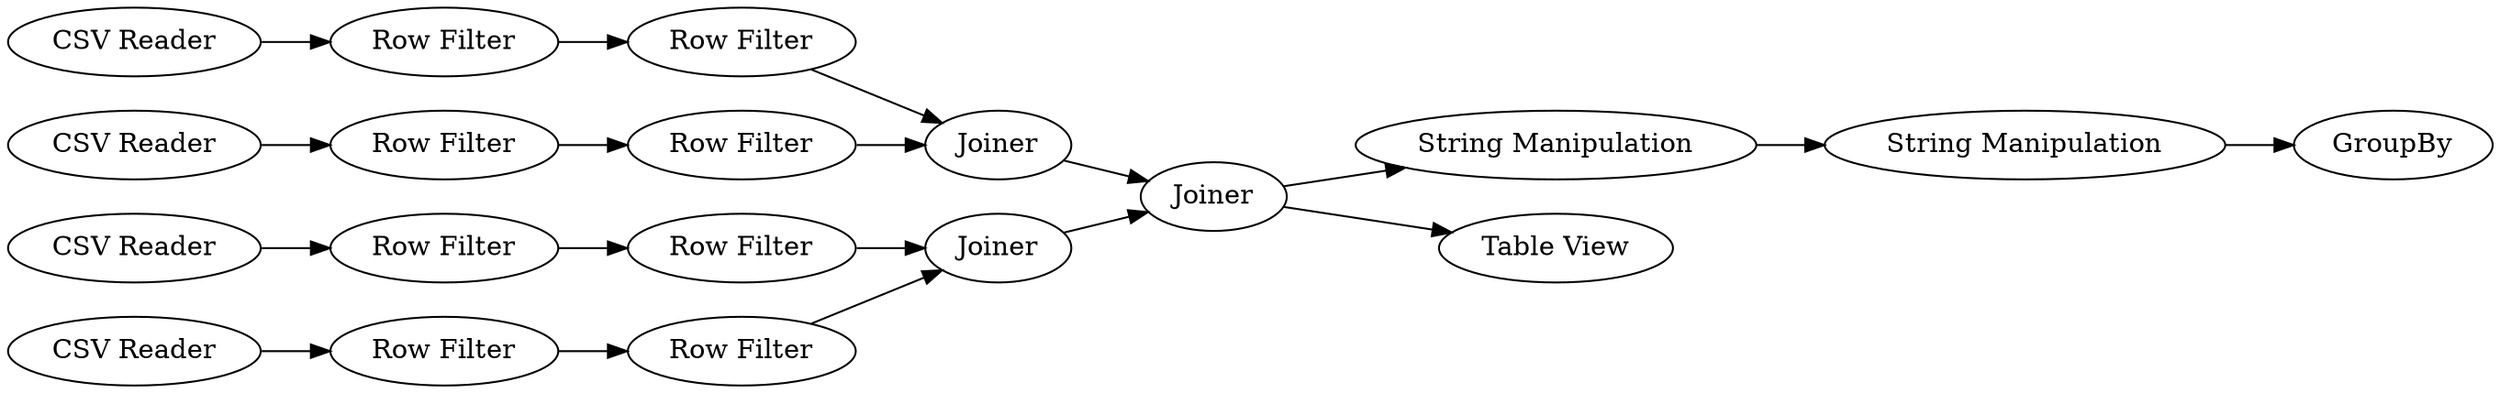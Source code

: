digraph {
	24 -> 27
	17 -> 23
	20 -> 28
	19 -> 25
	11 -> 21
	30 -> 31
	31 -> 32
	23 -> 24
	22 -> 20
	5 -> 7
	10 -> 20
	21 -> 22
	25 -> 26
	7 -> 10
	26 -> 27
	27 -> 28
	28 -> 30
	28 -> 29
	27 [label=Joiner]
	7 [label="Row Filter"]
	21 [label="Row Filter"]
	26 [label="Row Filter"]
	17 [label="CSV Reader"]
	19 [label="CSV Reader"]
	24 [label="Row Filter"]
	31 [label="String Manipulation"]
	25 [label="Row Filter"]
	10 [label="Row Filter"]
	30 [label="String Manipulation"]
	22 [label="Row Filter"]
	28 [label=Joiner]
	11 [label="CSV Reader"]
	23 [label="Row Filter"]
	5 [label="CSV Reader"]
	20 [label=Joiner]
	29 [label="Table View"]
	32 [label=GroupBy]
	rankdir=LR
}
